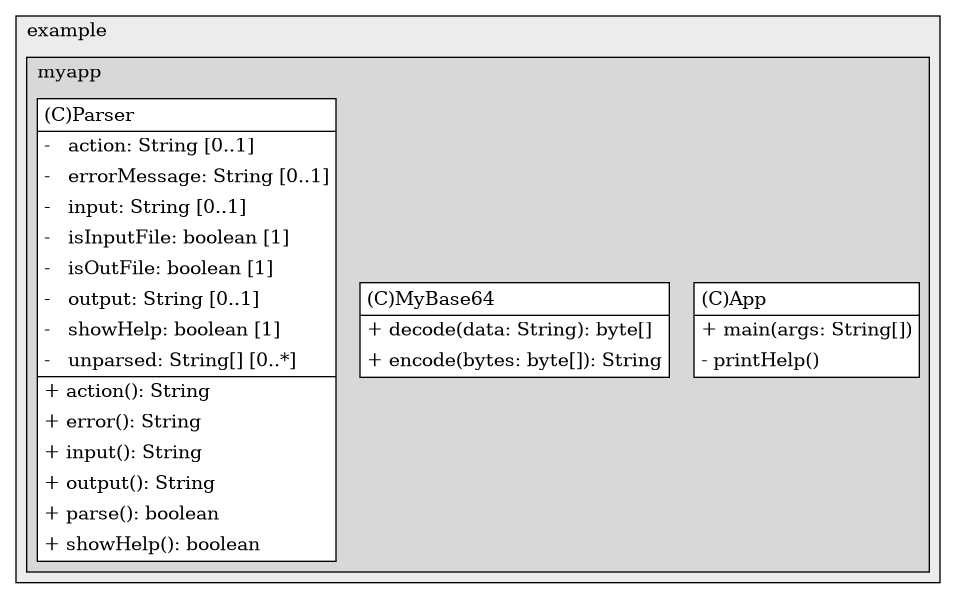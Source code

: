 @startuml

/' diagram meta data start
config=StructureConfiguration;
{
  "projectClassification": {
    "searchMode": "OpenProject", // OpenProject, AllProjects
    "includedProjects": "",
    "pathEndKeywords": "*.impl",
    "isClientPath": "",
    "isClientName": "",
    "isTestPath": "",
    "isTestName": "",
    "isMappingPath": "",
    "isMappingName": "",
    "isDataAccessPath": "",
    "isDataAccessName": "",
    "isDataStructurePath": "",
    "isDataStructureName": "",
    "isInterfaceStructuresPath": "",
    "isInterfaceStructuresName": "",
    "isEntryPointPath": "",
    "isEntryPointName": "",
    "treatFinalFieldsAsMandatory": false
  },
  "graphRestriction": {
    "classPackageExcludeFilter": "",
    "classPackageIncludeFilter": "",
    "classNameExcludeFilter": "",
    "classNameIncludeFilter": "",
    "methodNameExcludeFilter": "",
    "methodNameIncludeFilter": "",
    "removeByInheritance": "", // inheritance/annotation based filtering is done in a second step
    "removeByAnnotation": "",
    "removeByClassPackage": "", // cleanup the graph after inheritance/annotation based filtering is done
    "removeByClassName": "",
    "cutMappings": false,
    "cutEnum": true,
    "cutTests": true,
    "cutClient": true,
    "cutDataAccess": false,
    "cutInterfaceStructures": false,
    "cutDataStructures": false,
    "cutGetterAndSetter": true,
    "cutConstructors": true
  },
  "graphTraversal": {
    "forwardDepth": 3,
    "backwardDepth": 3,
    "classPackageExcludeFilter": "",
    "classPackageIncludeFilter": "",
    "classNameExcludeFilter": "",
    "classNameIncludeFilter": "",
    "methodNameExcludeFilter": "",
    "methodNameIncludeFilter": "",
    "hideMappings": false,
    "hideDataStructures": false,
    "hidePrivateMethods": true,
    "hideInterfaceCalls": true, // indirection: implementation -> interface (is hidden) -> implementation
    "onlyShowApplicationEntryPoints": false, // root node is included
    "useMethodCallsForStructureDiagram": "ForwardOnly" // ForwardOnly, BothDirections, No
  },
  "details": {
    "aggregation": "GroupByClass", // ByClass, GroupByClass, None
    "showClassGenericTypes": true,
    "showMethods": true,
    "showMethodParameterNames": true,
    "showMethodParameterTypes": true,
    "showMethodReturnType": true,
    "showPackageLevels": 2,
    "showDetailedClassStructure": true
  },
  "rootClass": "com.example.myapp.App",
  "extensionCallbackMethod": "" // qualified.class.name#methodName - signature: public static String method(String)
}
diagram meta data end '/



digraph g {
    rankdir="TB"
    splines=polyline
    

'nodes 
subgraph cluster_1322970774 { 
   	label=example
	labeljust=l
	fillcolor="#ececec"
	style=filled
   
   subgraph cluster_123749233 { 
   	label=myapp
	labeljust=l
	fillcolor="#d8d8d8"
	style=filled
   
   App543766076[
	label=<<TABLE BORDER="1" CELLBORDER="0" CELLPADDING="4" CELLSPACING="0">
<TR><TD ALIGN="LEFT" >(C)App</TD></TR>
<HR/>
<TR><TD ALIGN="LEFT" >+ main(args: String[])</TD></TR>
<TR><TD ALIGN="LEFT" >- printHelp()</TD></TR>
</TABLE>>
	style=filled
	margin=0
	shape=plaintext
	fillcolor="#FFFFFF"
];

MyBase64543766076[
	label=<<TABLE BORDER="1" CELLBORDER="0" CELLPADDING="4" CELLSPACING="0">
<TR><TD ALIGN="LEFT" >(C)MyBase64</TD></TR>
<HR/>
<TR><TD ALIGN="LEFT" >+ decode(data: String): byte[]</TD></TR>
<TR><TD ALIGN="LEFT" >+ encode(bytes: byte[]): String</TD></TR>
</TABLE>>
	style=filled
	margin=0
	shape=plaintext
	fillcolor="#FFFFFF"
];

Parser543766076[
	label=<<TABLE BORDER="1" CELLBORDER="0" CELLPADDING="4" CELLSPACING="0">
<TR><TD ALIGN="LEFT" >(C)Parser</TD></TR>
<HR/>
<TR><TD ALIGN="LEFT" >-   action: String [0..1]</TD></TR>
<TR><TD ALIGN="LEFT" >-   errorMessage: String [0..1]</TD></TR>
<TR><TD ALIGN="LEFT" >-   input: String [0..1]</TD></TR>
<TR><TD ALIGN="LEFT" >-   isInputFile: boolean [1]</TD></TR>
<TR><TD ALIGN="LEFT" >-   isOutFile: boolean [1]</TD></TR>
<TR><TD ALIGN="LEFT" >-   output: String [0..1]</TD></TR>
<TR><TD ALIGN="LEFT" >-   showHelp: boolean [1]</TD></TR>
<TR><TD ALIGN="LEFT" >-   unparsed: String[] [0..*]</TD></TR>
<HR/>
<TR><TD ALIGN="LEFT" >+ action(): String</TD></TR>
<TR><TD ALIGN="LEFT" >+ error(): String</TD></TR>
<TR><TD ALIGN="LEFT" >+ input(): String</TD></TR>
<TR><TD ALIGN="LEFT" >+ output(): String</TD></TR>
<TR><TD ALIGN="LEFT" >+ parse(): boolean</TD></TR>
<TR><TD ALIGN="LEFT" >+ showHelp(): boolean</TD></TR>
</TABLE>>
	style=filled
	margin=0
	shape=plaintext
	fillcolor="#FFFFFF"
];
} 
} 

'edges    

    
}
@enduml